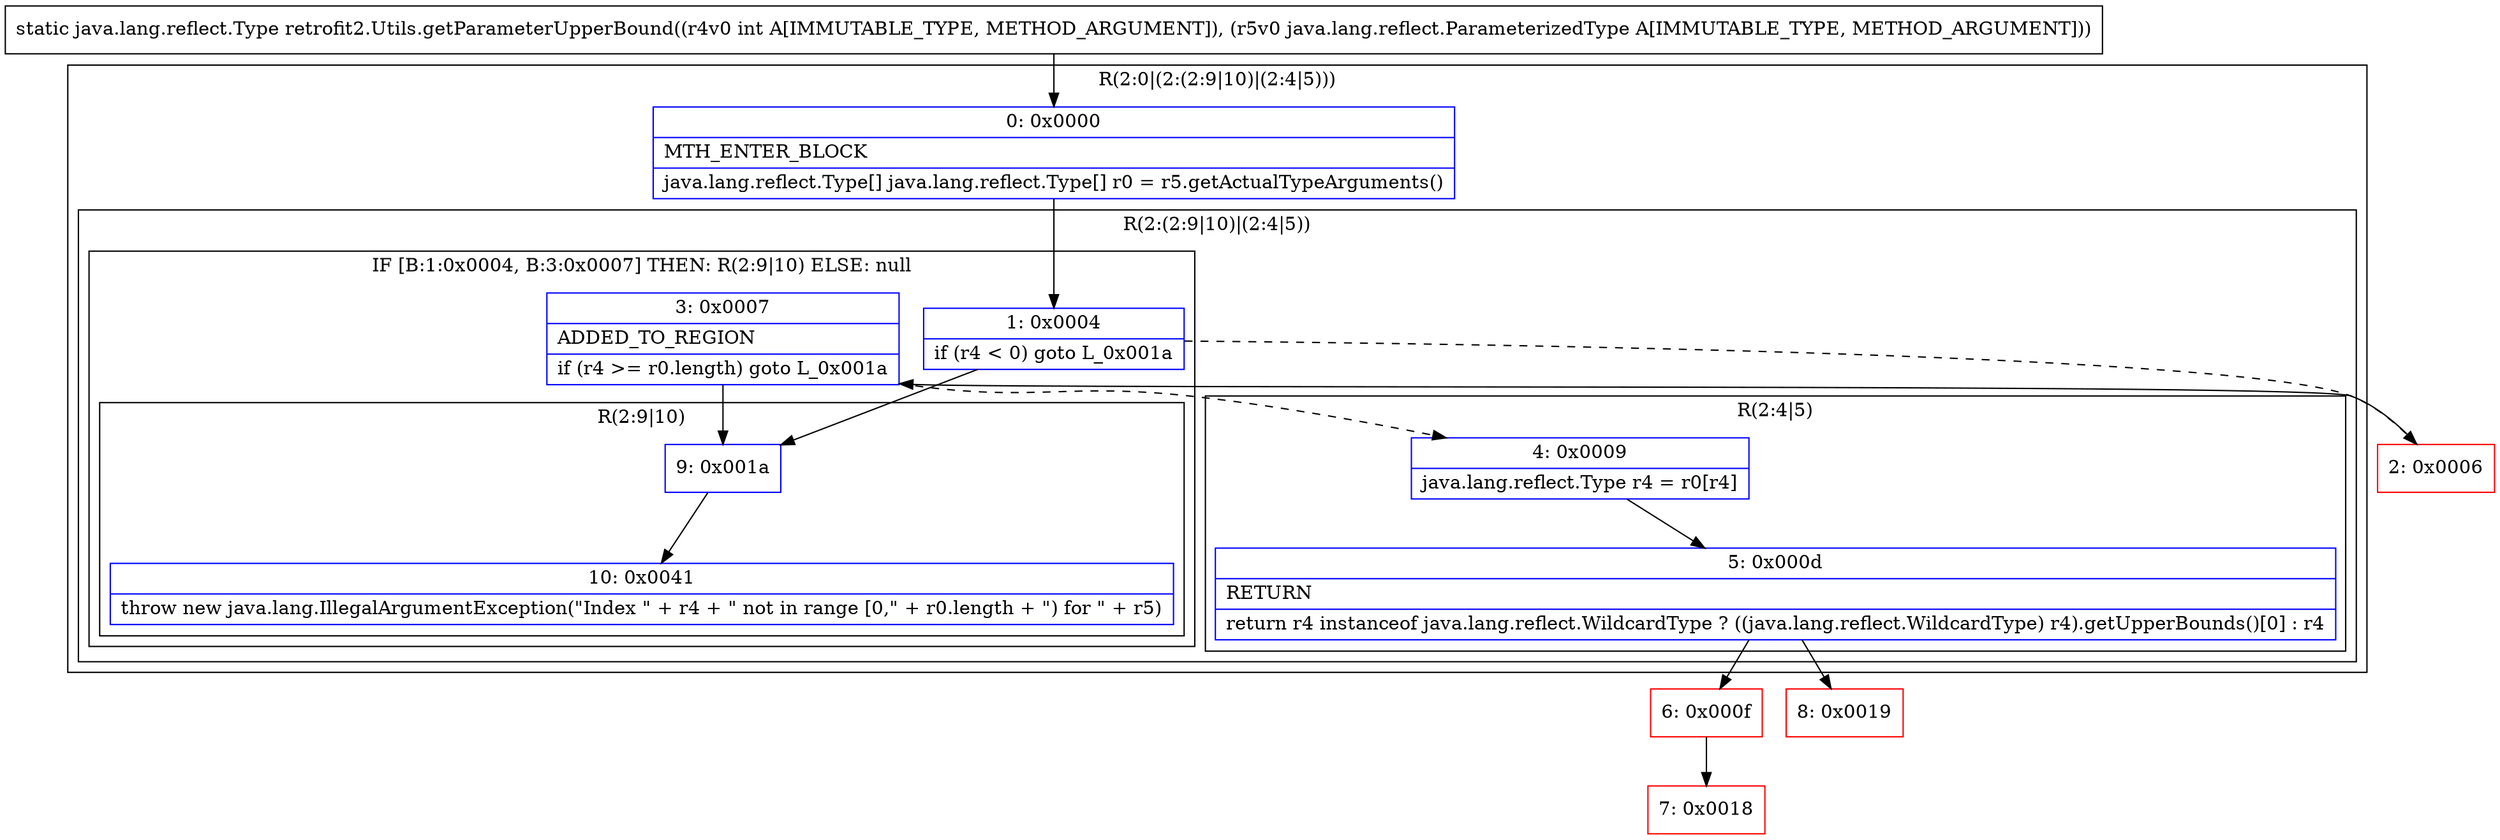 digraph "CFG forretrofit2.Utils.getParameterUpperBound(ILjava\/lang\/reflect\/ParameterizedType;)Ljava\/lang\/reflect\/Type;" {
subgraph cluster_Region_336615637 {
label = "R(2:0|(2:(2:9|10)|(2:4|5)))";
node [shape=record,color=blue];
Node_0 [shape=record,label="{0\:\ 0x0000|MTH_ENTER_BLOCK\l|java.lang.reflect.Type[] java.lang.reflect.Type[] r0 = r5.getActualTypeArguments()\l}"];
subgraph cluster_Region_1520107335 {
label = "R(2:(2:9|10)|(2:4|5))";
node [shape=record,color=blue];
subgraph cluster_IfRegion_1785625756 {
label = "IF [B:1:0x0004, B:3:0x0007] THEN: R(2:9|10) ELSE: null";
node [shape=record,color=blue];
Node_1 [shape=record,label="{1\:\ 0x0004|if (r4 \< 0) goto L_0x001a\l}"];
Node_3 [shape=record,label="{3\:\ 0x0007|ADDED_TO_REGION\l|if (r4 \>= r0.length) goto L_0x001a\l}"];
subgraph cluster_Region_525474334 {
label = "R(2:9|10)";
node [shape=record,color=blue];
Node_9 [shape=record,label="{9\:\ 0x001a}"];
Node_10 [shape=record,label="{10\:\ 0x0041|throw new java.lang.IllegalArgumentException(\"Index \" + r4 + \" not in range [0,\" + r0.length + \") for \" + r5)\l}"];
}
}
subgraph cluster_Region_233227829 {
label = "R(2:4|5)";
node [shape=record,color=blue];
Node_4 [shape=record,label="{4\:\ 0x0009|java.lang.reflect.Type r4 = r0[r4]\l}"];
Node_5 [shape=record,label="{5\:\ 0x000d|RETURN\l|return r4 instanceof java.lang.reflect.WildcardType ? ((java.lang.reflect.WildcardType) r4).getUpperBounds()[0] : r4\l}"];
}
}
}
Node_2 [shape=record,color=red,label="{2\:\ 0x0006}"];
Node_6 [shape=record,color=red,label="{6\:\ 0x000f}"];
Node_7 [shape=record,color=red,label="{7\:\ 0x0018}"];
Node_8 [shape=record,color=red,label="{8\:\ 0x0019}"];
MethodNode[shape=record,label="{static java.lang.reflect.Type retrofit2.Utils.getParameterUpperBound((r4v0 int A[IMMUTABLE_TYPE, METHOD_ARGUMENT]), (r5v0 java.lang.reflect.ParameterizedType A[IMMUTABLE_TYPE, METHOD_ARGUMENT])) }"];
MethodNode -> Node_0;
Node_0 -> Node_1;
Node_1 -> Node_2[style=dashed];
Node_1 -> Node_9;
Node_3 -> Node_4[style=dashed];
Node_3 -> Node_9;
Node_9 -> Node_10;
Node_4 -> Node_5;
Node_5 -> Node_6;
Node_5 -> Node_8;
Node_2 -> Node_3;
Node_6 -> Node_7;
}

